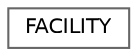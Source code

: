 digraph "Graphical Class Hierarchy"
{
 // LATEX_PDF_SIZE
  bgcolor="transparent";
  edge [fontname=Helvetica,fontsize=10,labelfontname=Helvetica,labelfontsize=10];
  node [fontname=Helvetica,fontsize=10,shape=box,height=0.2,width=0.4];
  rankdir="LR";
  Node0 [id="Node000000",label="FACILITY",height=0.2,width=0.4,color="grey40", fillcolor="white", style="filled",URL="$classp3lib_1_1uio_1_1FACILITY.html",tooltip=" "];
}
